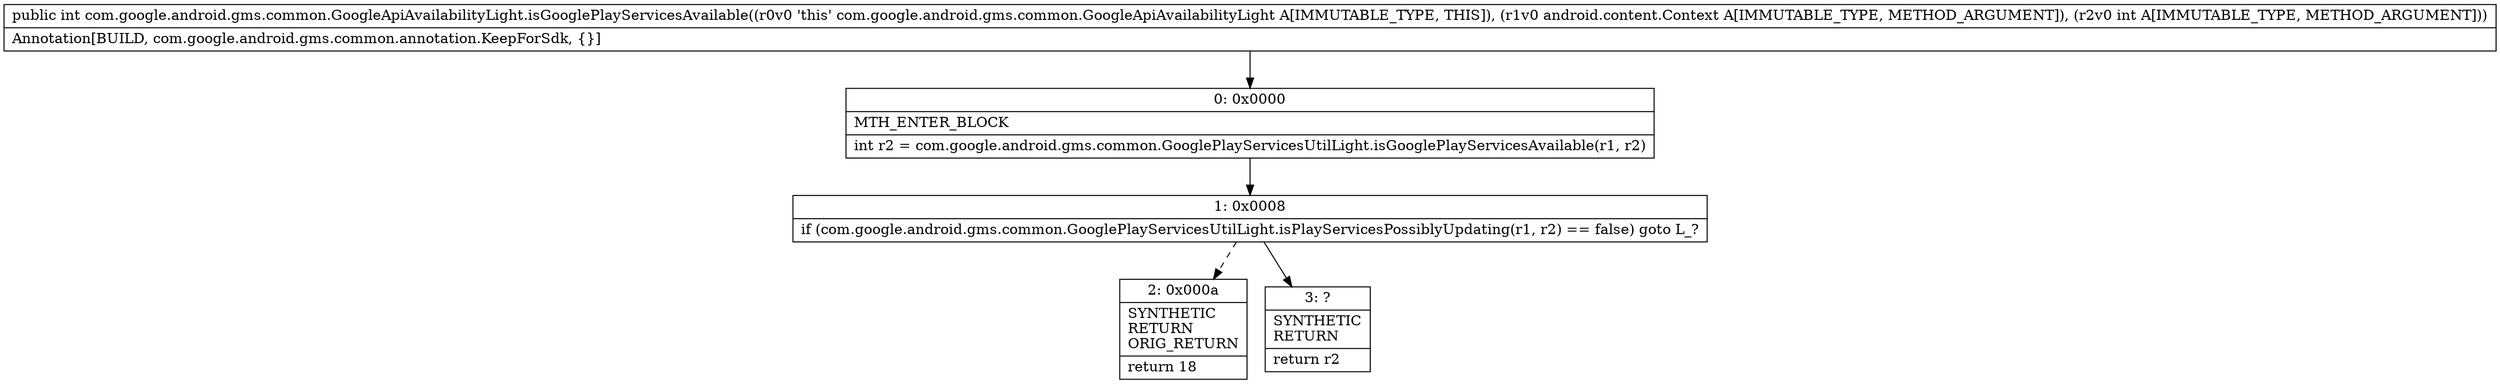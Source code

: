 digraph "CFG forcom.google.android.gms.common.GoogleApiAvailabilityLight.isGooglePlayServicesAvailable(Landroid\/content\/Context;I)I" {
Node_0 [shape=record,label="{0\:\ 0x0000|MTH_ENTER_BLOCK\l|int r2 = com.google.android.gms.common.GooglePlayServicesUtilLight.isGooglePlayServicesAvailable(r1, r2)\l}"];
Node_1 [shape=record,label="{1\:\ 0x0008|if (com.google.android.gms.common.GooglePlayServicesUtilLight.isPlayServicesPossiblyUpdating(r1, r2) == false) goto L_?\l}"];
Node_2 [shape=record,label="{2\:\ 0x000a|SYNTHETIC\lRETURN\lORIG_RETURN\l|return 18\l}"];
Node_3 [shape=record,label="{3\:\ ?|SYNTHETIC\lRETURN\l|return r2\l}"];
MethodNode[shape=record,label="{public int com.google.android.gms.common.GoogleApiAvailabilityLight.isGooglePlayServicesAvailable((r0v0 'this' com.google.android.gms.common.GoogleApiAvailabilityLight A[IMMUTABLE_TYPE, THIS]), (r1v0 android.content.Context A[IMMUTABLE_TYPE, METHOD_ARGUMENT]), (r2v0 int A[IMMUTABLE_TYPE, METHOD_ARGUMENT]))  | Annotation[BUILD, com.google.android.gms.common.annotation.KeepForSdk, \{\}]\l}"];
MethodNode -> Node_0;
Node_0 -> Node_1;
Node_1 -> Node_2[style=dashed];
Node_1 -> Node_3;
}


